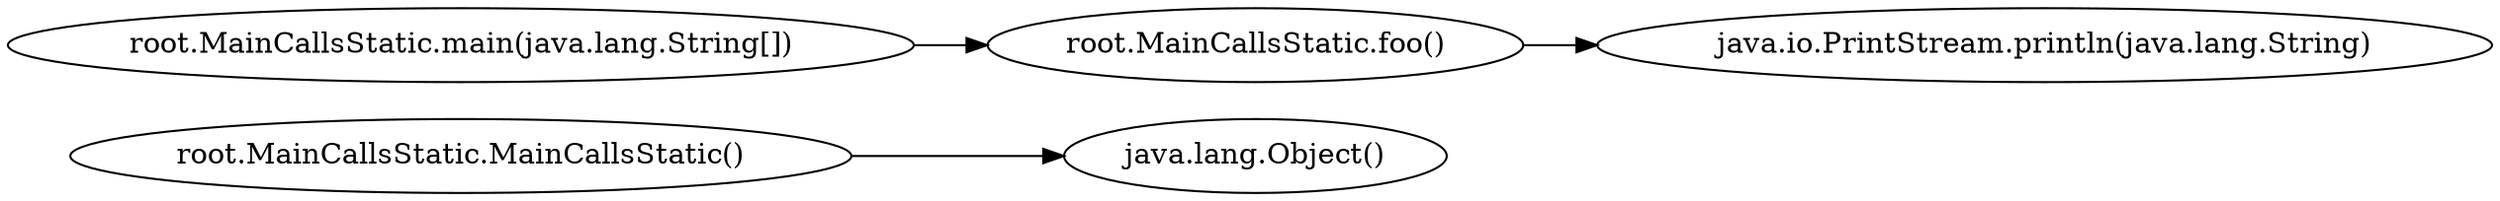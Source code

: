 digraph graphname {
rankdir="LR";
0 [label="root.MainCallsStatic.MainCallsStatic()"]
3 [label="root.MainCallsStatic.foo()"]
1 [label="java.lang.Object()"]
2 [label="root.MainCallsStatic.main(java.lang.String[])"]
4 [label="java.io.PrintStream.println(java.lang.String)"]
0 -> 1
2 -> 3
3 -> 4
}
